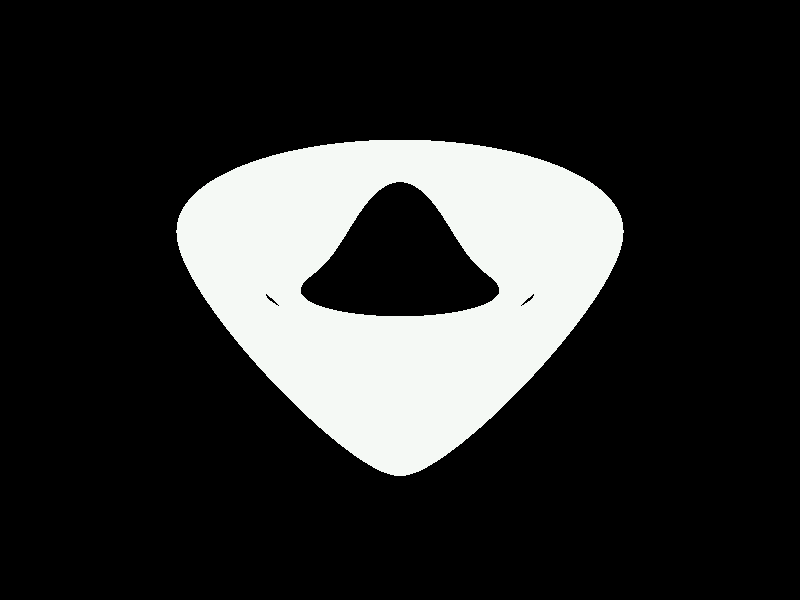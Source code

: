 #include "metals.inc"

#declare RR = 16;

#switch (clock) 
#case (0)
	#declare VP = <RR,0,0>;
	#break
#case (1)
   #declare VP = <0,RR,0>;
   #break
#case (2)
   #declare VP = <0,0,RR>;
   #break
#case (3)
   #declare VP = <0.7*RR,0.7*RR,0>;
   #break
#case (4)
   #declare VP = <0,0.7*RR,0.7*RR>;
   #break
#case (5)
   #declare VP = <0.7*RR,0,0.7*RR>;
   #break
#case (6)
   #declare VP = <0.7*RR,0.7*RR,0.7*RR>;
   #break
#end

camera {
   location VP
   up y
   right x
   angle 60
   sky <0,0,1>
   look_at <0,0,0>
}

light_source {
  <15,0,0>
  color rgb <1,0.5,0.5>
}
light_source {
  <0,15,0>
  color rgb <0.5,1.0,0.5>
}
light_source {
  <0,0,15>
  color rgb <0.5,0.5,1.0>
}

#declare KK = 5;
#declare AA = 0.95;
#declare BB = 0.8;

isosurface {
   function { 
      pow(pow(x,2) + pow(y,2) + pow(z,2) - AA*pow(KK,2),2) -
      BB*(pow(z-KK,2) - 2*pow(x,2)) * (pow(z+KK,2) - 2*pow(y,2))
	}
   contained_by { 
		sphere { <0,0,0>, 6 }
	}
	threshold 0
	accuracy 0.01
	max_gradient 1000
	open
	//texture { T_Copper_1C }
	texture { T_Silver_5C }
}

